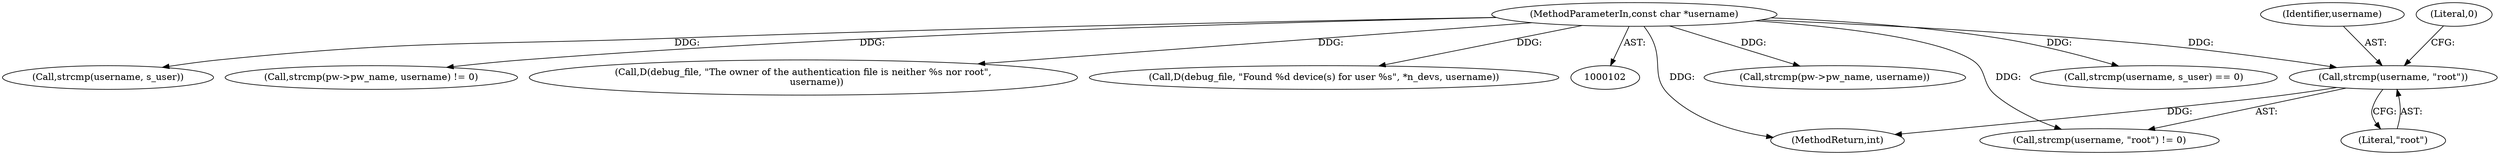 digraph "0_pam-u2f_18b1914e32b74ff52000f10e97067e841e5fff62_1@API" {
"1000259" [label="(Call,strcmp(username, \"root\"))"];
"1000104" [label="(MethodParameterIn,const char *username)"];
"1000243" [label="(Call,strcmp(pw->pw_name, username))"];
"1000364" [label="(Call,strcmp(username, s_user) == 0)"];
"1000365" [label="(Call,strcmp(username, s_user))"];
"1000242" [label="(Call,strcmp(pw->pw_name, username) != 0)"];
"1000264" [label="(Call,D(debug_file, \"The owner of the authentication file is neither %s nor root\",\n         username))"];
"1000261" [label="(Literal,\"root\")"];
"1000259" [label="(Call,strcmp(username, \"root\"))"];
"1000722" [label="(MethodReturn,int)"];
"1000648" [label="(Call,D(debug_file, \"Found %d device(s) for user %s\", *n_devs, username))"];
"1000260" [label="(Identifier,username)"];
"1000262" [label="(Literal,0)"];
"1000258" [label="(Call,strcmp(username, \"root\") != 0)"];
"1000104" [label="(MethodParameterIn,const char *username)"];
"1000259" -> "1000258"  [label="AST: "];
"1000259" -> "1000261"  [label="CFG: "];
"1000260" -> "1000259"  [label="AST: "];
"1000261" -> "1000259"  [label="AST: "];
"1000262" -> "1000259"  [label="CFG: "];
"1000259" -> "1000722"  [label="DDG: "];
"1000104" -> "1000259"  [label="DDG: "];
"1000104" -> "1000102"  [label="AST: "];
"1000104" -> "1000722"  [label="DDG: "];
"1000104" -> "1000242"  [label="DDG: "];
"1000104" -> "1000243"  [label="DDG: "];
"1000104" -> "1000258"  [label="DDG: "];
"1000104" -> "1000264"  [label="DDG: "];
"1000104" -> "1000364"  [label="DDG: "];
"1000104" -> "1000365"  [label="DDG: "];
"1000104" -> "1000648"  [label="DDG: "];
}
